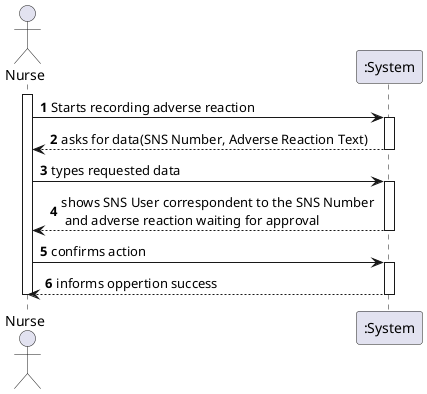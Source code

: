 @startuml
autonumber
actor "Nurse" as nur

activate nur
nur -> ":System" : Starts recording adverse reaction
activate ":System"
":System" --> nur : asks for data(SNS Number, Adverse Reaction Text)
deactivate ":System"
nur -> ":System" : types requested data
activate ":System"
":System" --> nur : shows SNS User correspondent to the SNS Number \n and adverse reaction waiting for approval
deactivate ":System"
nur -> ":System" : confirms action
activate ":System"
":System" --> nur : informs oppertion success
deactivate ":System"

deactivate nur

@enduml